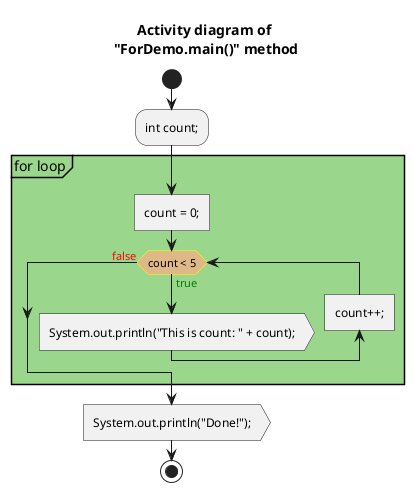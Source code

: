 @startuml
<style>
    Activity {
        diamond {
            LineColor yellow
            BackgroundColor burlywood
        }
    }
</style>
title Activity diagram of \n"ForDemo.main()" method

start
:int count;;

partition #9bd68d for loop {
    :count = 0;; <<task>>
    while (count < 5) is (<color:green>true)
        :System.out.println("This is count: " + count);; <<output>>
        backward:count++;; <<task>>
    endwhile (<color:red>false)
}

:System.out.println("Done!");; <<output>>

stop
@enduml